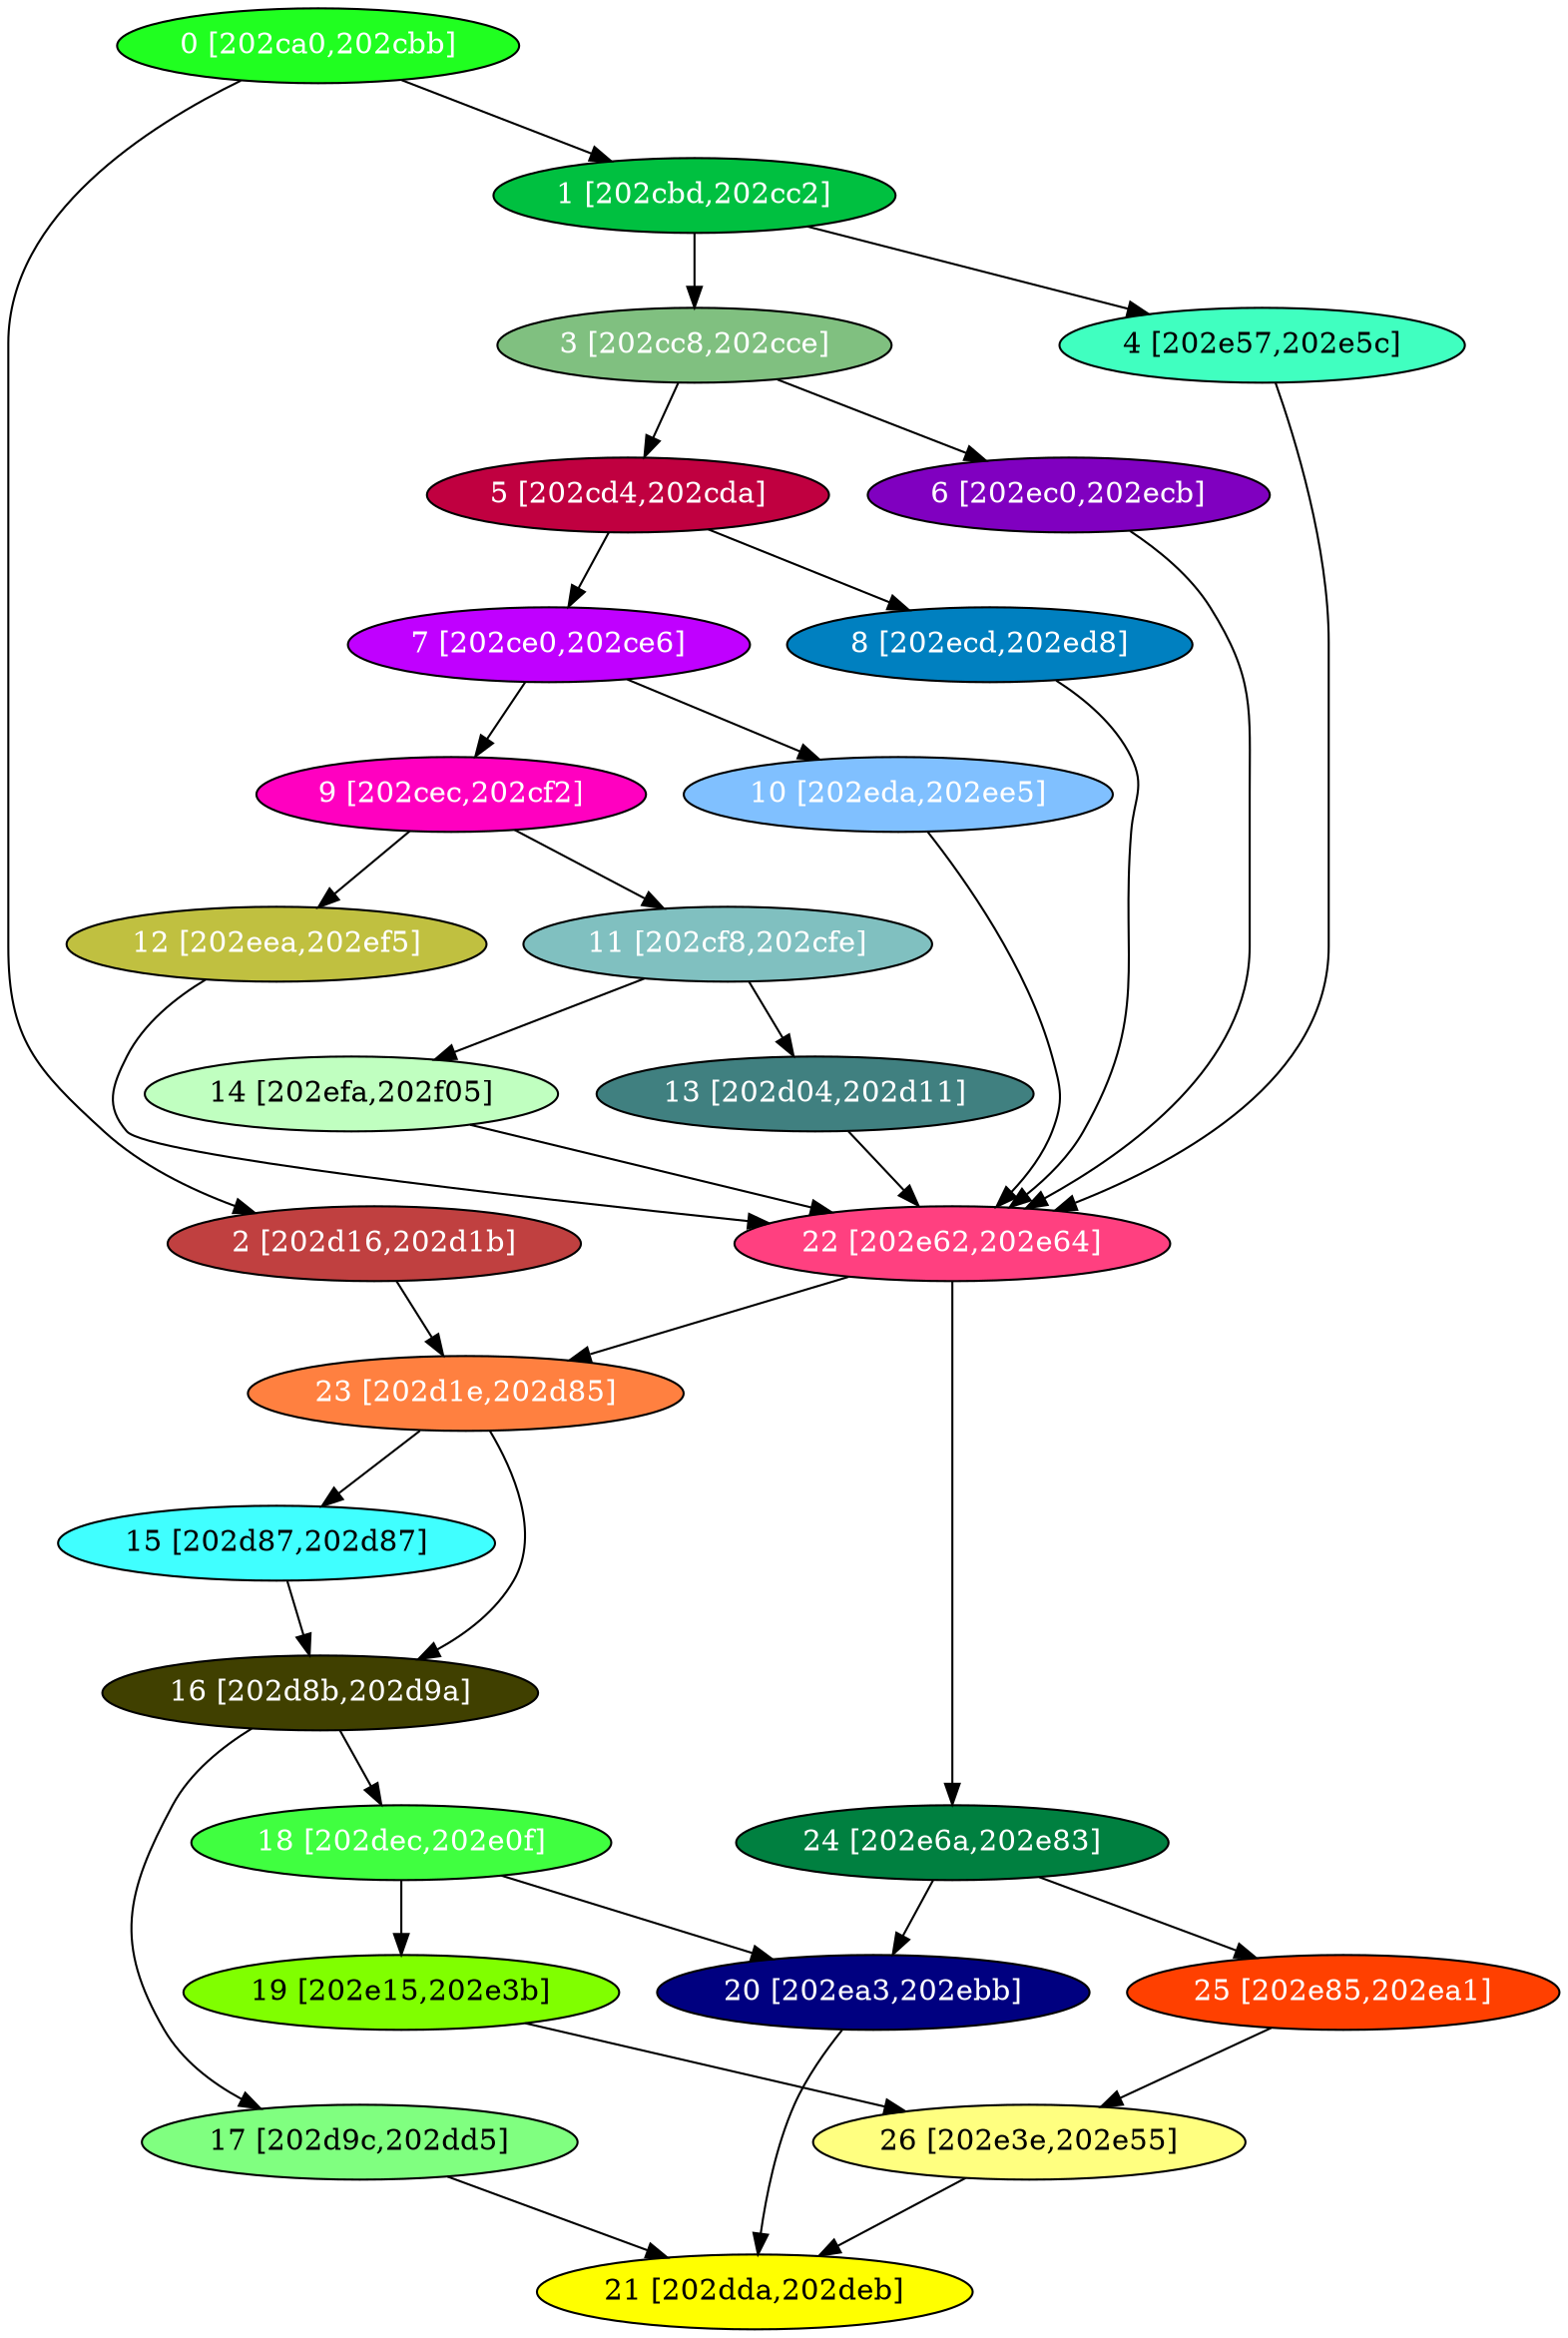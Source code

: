 diGraph libnss3{
	libnss3_0  [style=filled fillcolor="#20FF20" fontcolor="#ffffff" shape=oval label="0 [202ca0,202cbb]"]
	libnss3_1  [style=filled fillcolor="#00C040" fontcolor="#ffffff" shape=oval label="1 [202cbd,202cc2]"]
	libnss3_2  [style=filled fillcolor="#C04040" fontcolor="#ffffff" shape=oval label="2 [202d16,202d1b]"]
	libnss3_3  [style=filled fillcolor="#80C080" fontcolor="#ffffff" shape=oval label="3 [202cc8,202cce]"]
	libnss3_4  [style=filled fillcolor="#40FFC0" fontcolor="#000000" shape=oval label="4 [202e57,202e5c]"]
	libnss3_5  [style=filled fillcolor="#C00040" fontcolor="#ffffff" shape=oval label="5 [202cd4,202cda]"]
	libnss3_6  [style=filled fillcolor="#8000C0" fontcolor="#ffffff" shape=oval label="6 [202ec0,202ecb]"]
	libnss3_7  [style=filled fillcolor="#C000FF" fontcolor="#ffffff" shape=oval label="7 [202ce0,202ce6]"]
	libnss3_8  [style=filled fillcolor="#0080C0" fontcolor="#ffffff" shape=oval label="8 [202ecd,202ed8]"]
	libnss3_9  [style=filled fillcolor="#FF00C0" fontcolor="#ffffff" shape=oval label="9 [202cec,202cf2]"]
	libnss3_a  [style=filled fillcolor="#80C0FF" fontcolor="#ffffff" shape=oval label="10 [202eda,202ee5]"]
	libnss3_b  [style=filled fillcolor="#80C0C0" fontcolor="#ffffff" shape=oval label="11 [202cf8,202cfe]"]
	libnss3_c  [style=filled fillcolor="#C0C040" fontcolor="#ffffff" shape=oval label="12 [202eea,202ef5]"]
	libnss3_d  [style=filled fillcolor="#408080" fontcolor="#ffffff" shape=oval label="13 [202d04,202d11]"]
	libnss3_e  [style=filled fillcolor="#C0FFC0" fontcolor="#000000" shape=oval label="14 [202efa,202f05]"]
	libnss3_f  [style=filled fillcolor="#40FFFF" fontcolor="#000000" shape=oval label="15 [202d87,202d87]"]
	libnss3_10  [style=filled fillcolor="#404000" fontcolor="#ffffff" shape=oval label="16 [202d8b,202d9a]"]
	libnss3_11  [style=filled fillcolor="#80FF80" fontcolor="#000000" shape=oval label="17 [202d9c,202dd5]"]
	libnss3_12  [style=filled fillcolor="#40FF40" fontcolor="#ffffff" shape=oval label="18 [202dec,202e0f]"]
	libnss3_13  [style=filled fillcolor="#80FF00" fontcolor="#000000" shape=oval label="19 [202e15,202e3b]"]
	libnss3_14  [style=filled fillcolor="#000080" fontcolor="#ffffff" shape=oval label="20 [202ea3,202ebb]"]
	libnss3_15  [style=filled fillcolor="#FFFF00" fontcolor="#000000" shape=oval label="21 [202dda,202deb]"]
	libnss3_16  [style=filled fillcolor="#FF4080" fontcolor="#ffffff" shape=oval label="22 [202e62,202e64]"]
	libnss3_17  [style=filled fillcolor="#FF8040" fontcolor="#ffffff" shape=oval label="23 [202d1e,202d85]"]
	libnss3_18  [style=filled fillcolor="#008040" fontcolor="#ffffff" shape=oval label="24 [202e6a,202e83]"]
	libnss3_19  [style=filled fillcolor="#FF4000" fontcolor="#ffffff" shape=oval label="25 [202e85,202ea1]"]
	libnss3_1a  [style=filled fillcolor="#FFFF80" fontcolor="#000000" shape=oval label="26 [202e3e,202e55]"]

	libnss3_0 -> libnss3_1
	libnss3_0 -> libnss3_2
	libnss3_1 -> libnss3_3
	libnss3_1 -> libnss3_4
	libnss3_2 -> libnss3_17
	libnss3_3 -> libnss3_5
	libnss3_3 -> libnss3_6
	libnss3_4 -> libnss3_16
	libnss3_5 -> libnss3_7
	libnss3_5 -> libnss3_8
	libnss3_6 -> libnss3_16
	libnss3_7 -> libnss3_9
	libnss3_7 -> libnss3_a
	libnss3_8 -> libnss3_16
	libnss3_9 -> libnss3_b
	libnss3_9 -> libnss3_c
	libnss3_a -> libnss3_16
	libnss3_b -> libnss3_d
	libnss3_b -> libnss3_e
	libnss3_c -> libnss3_16
	libnss3_d -> libnss3_16
	libnss3_e -> libnss3_16
	libnss3_f -> libnss3_10
	libnss3_10 -> libnss3_11
	libnss3_10 -> libnss3_12
	libnss3_11 -> libnss3_15
	libnss3_12 -> libnss3_13
	libnss3_12 -> libnss3_14
	libnss3_13 -> libnss3_1a
	libnss3_14 -> libnss3_15
	libnss3_16 -> libnss3_17
	libnss3_16 -> libnss3_18
	libnss3_17 -> libnss3_f
	libnss3_17 -> libnss3_10
	libnss3_18 -> libnss3_14
	libnss3_18 -> libnss3_19
	libnss3_19 -> libnss3_1a
	libnss3_1a -> libnss3_15
}